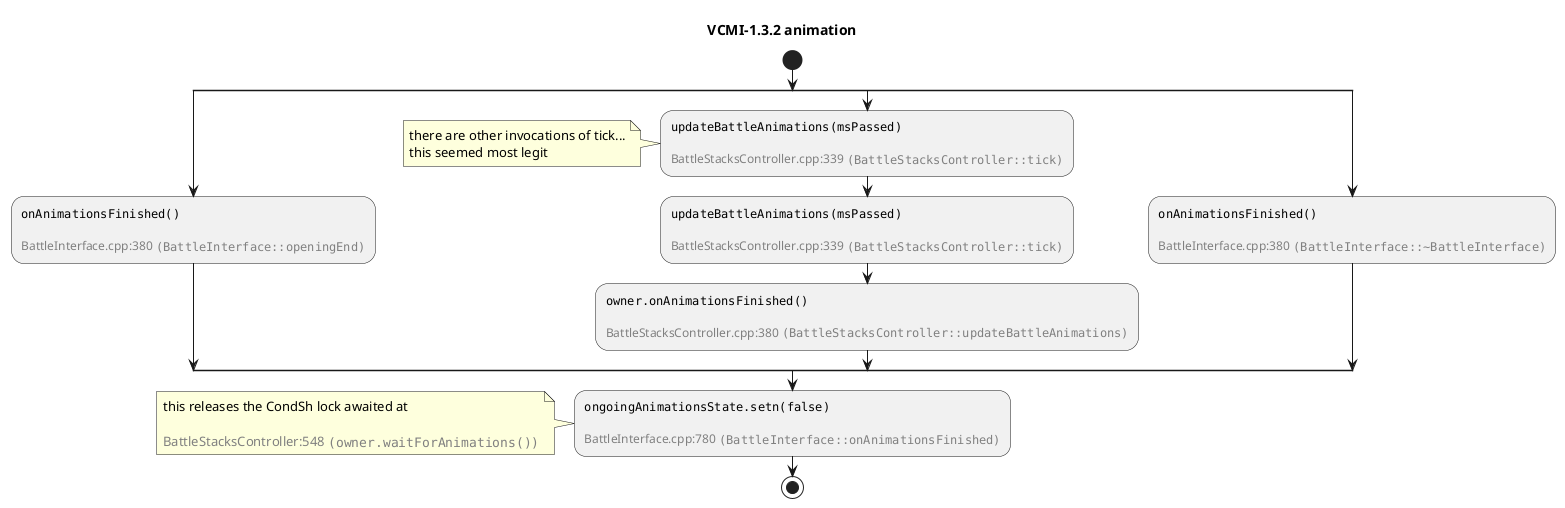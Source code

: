 @startuml "vcmi-1.32-animation"

skinparam defaultTextAlignment center

title "VCMI-1.3.2 animation"

!procedure $node($code, $file, $line, $fun)
  :""$code""

  <font color="gray">$file:$line ""($fun)""</font>;
!endprocedure

!function $src($loc, $fun) return "<font color=gray>"+$loc+" "+"<font:monospaced>("+$fun+")</font>"
!function $ms($txt) return "<font:monospaced>"+$txt+"</font>"

skinparam DefaultTextAlignment left

' BattleStacksController.cpp
' BattleInterface.cpp
' BattleInterface::openingEnd

start
split
$node("onAnimationsFinished()", "BattleInterface.cpp", 380, "BattleInterface::openingEnd")
split again
$node("updateBattleAnimations(msPassed)", "BattleStacksController.cpp", 339, "BattleStacksController::tick")
note: there are other invocations of tick...\nthis seemed most legit
$node("updateBattleAnimations(msPassed)", "BattleStacksController.cpp", 339, "BattleStacksController::tick")
$node("owner.onAnimationsFinished()", "BattleStacksController.cpp", 380, "BattleStacksController::updateBattleAnimations")
split again
$node("onAnimationsFinished()", "BattleInterface.cpp", 380, "BattleInterface::~BattleInterface")
end split

$node("ongoingAnimationsState.setn(false)", "BattleInterface.cpp", 780, "BattleInterface::onAnimationsFinished")
note left
this releases the CondSh lock awaited at

$src("BattleStacksController:548", "owner.waitForAnimations()")
end note

stop
@enduml

